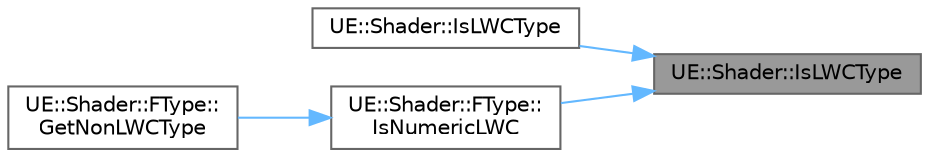 digraph "UE::Shader::IsLWCType"
{
 // INTERACTIVE_SVG=YES
 // LATEX_PDF_SIZE
  bgcolor="transparent";
  edge [fontname=Helvetica,fontsize=10,labelfontname=Helvetica,labelfontsize=10];
  node [fontname=Helvetica,fontsize=10,shape=box,height=0.2,width=0.4];
  rankdir="RL";
  Node1 [id="Node000001",label="UE::Shader::IsLWCType",height=0.2,width=0.4,color="gray40", fillcolor="grey60", style="filled", fontcolor="black",tooltip=" "];
  Node1 -> Node2 [id="edge1_Node000001_Node000002",dir="back",color="steelblue1",style="solid",tooltip=" "];
  Node2 [id="Node000002",label="UE::Shader::IsLWCType",height=0.2,width=0.4,color="grey40", fillcolor="white", style="filled",URL="$df/dd9/namespaceUE_1_1Shader.html#a8485c999949885d06de2fc1407d24f62",tooltip=" "];
  Node1 -> Node3 [id="edge2_Node000001_Node000003",dir="back",color="steelblue1",style="solid",tooltip=" "];
  Node3 [id="Node000003",label="UE::Shader::FType::\lIsNumericLWC",height=0.2,width=0.4,color="grey40", fillcolor="white", style="filled",URL="$d3/d6e/structUE_1_1Shader_1_1FType.html#a0c9c2a9a5acf4f1d7f66e8ac6ed0a126",tooltip=" "];
  Node3 -> Node4 [id="edge3_Node000003_Node000004",dir="back",color="steelblue1",style="solid",tooltip=" "];
  Node4 [id="Node000004",label="UE::Shader::FType::\lGetNonLWCType",height=0.2,width=0.4,color="grey40", fillcolor="white", style="filled",URL="$d3/d6e/structUE_1_1Shader_1_1FType.html#a0e9c10a7a31167820521f07f67cd47cf",tooltip=" "];
}
